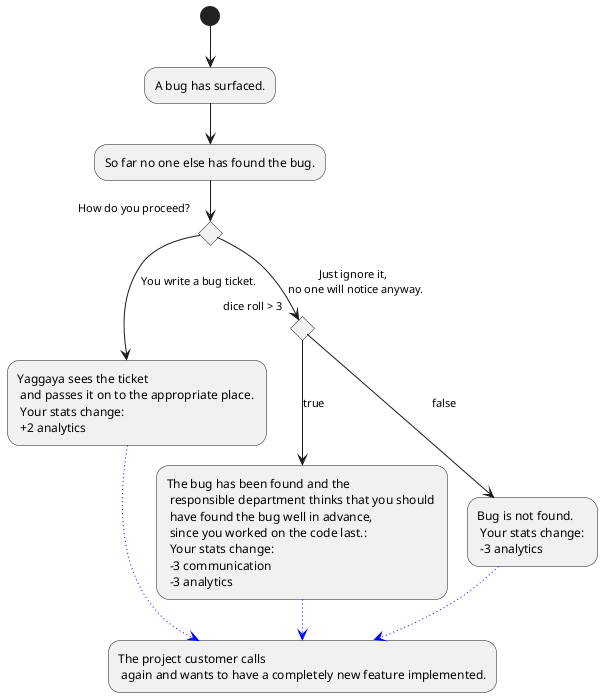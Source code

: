 @startuml
(*) --> "A bug has surfaced."
--> "So far no one else has found the bug."
if "How do you proceed?" then 
--> [You write a bug ticket.] "Yaggaya sees the ticket \n and passes it on to the appropriate place. \n Your stats change: \n +2 analytics" as y
else
--> [Just ignore it, \n no one will notice anyway.] if "dice roll > 3" then
--> [true] "The bug has been found and the \n responsible department thinks that you should \n have found the bug well in advance, \n since you worked on the code last.: \n Your stats change: \n -3 communication \n -3 analytics" as p

else
--> [false] "Bug is not found. \n Your stats change: \n -3 analytics"
-[#blue,dotted]-> "The project customer calls \n again and wants to have a completely new feature implemented." as f 
endif
p -[#blue,dotted]-> f
y -[#blue,dotted]-> f
@enduml